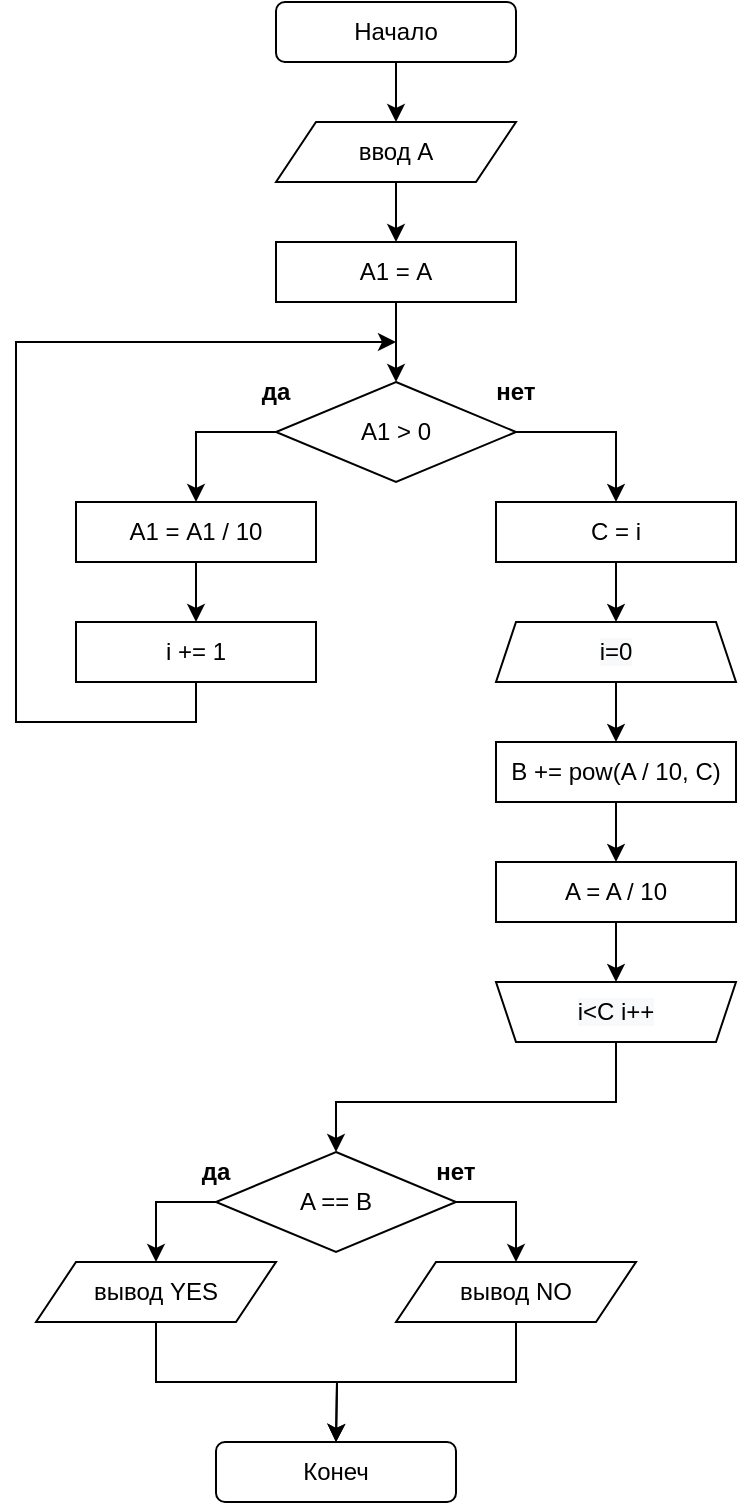 <mxfile version="15.4.3" type="github">
  <diagram id="C5RBs43oDa-KdzZeNtuy" name="Page-1">
    <mxGraphModel dx="1082" dy="729" grid="1" gridSize="10" guides="1" tooltips="1" connect="1" arrows="1" fold="1" page="1" pageScale="1" pageWidth="827" pageHeight="1169" math="0" shadow="0">
      <root>
        <mxCell id="WIyWlLk6GJQsqaUBKTNV-0" />
        <mxCell id="WIyWlLk6GJQsqaUBKTNV-1" parent="WIyWlLk6GJQsqaUBKTNV-0" />
        <mxCell id="N3QGa39hFGseaXj_f3v8-29" value="" style="shape=trapezoid;perimeter=trapezoidPerimeter;whiteSpace=wrap;html=1;fixedSize=1;fontSize=12;strokeWidth=1;size=10;rotation=-180;direction=east;" vertex="1" parent="WIyWlLk6GJQsqaUBKTNV-1">
          <mxGeometry x="270" y="500" width="120" height="30" as="geometry" />
        </mxCell>
        <mxCell id="N3QGa39hFGseaXj_f3v8-2" value="" style="edgeStyle=orthogonalEdgeStyle;rounded=0;orthogonalLoop=1;jettySize=auto;html=1;" edge="1" parent="WIyWlLk6GJQsqaUBKTNV-1" source="N3QGa39hFGseaXj_f3v8-0" target="N3QGa39hFGseaXj_f3v8-1">
          <mxGeometry relative="1" as="geometry" />
        </mxCell>
        <mxCell id="N3QGa39hFGseaXj_f3v8-0" value="Начало" style="rounded=1;whiteSpace=wrap;html=1;" vertex="1" parent="WIyWlLk6GJQsqaUBKTNV-1">
          <mxGeometry x="160" y="10" width="120" height="30" as="geometry" />
        </mxCell>
        <mxCell id="N3QGa39hFGseaXj_f3v8-5" value="" style="edgeStyle=orthogonalEdgeStyle;rounded=0;orthogonalLoop=1;jettySize=auto;html=1;" edge="1" parent="WIyWlLk6GJQsqaUBKTNV-1" source="N3QGa39hFGseaXj_f3v8-1" target="N3QGa39hFGseaXj_f3v8-3">
          <mxGeometry relative="1" as="geometry" />
        </mxCell>
        <mxCell id="N3QGa39hFGseaXj_f3v8-1" value="ввод А" style="shape=parallelogram;perimeter=parallelogramPerimeter;whiteSpace=wrap;html=1;fixedSize=1;" vertex="1" parent="WIyWlLk6GJQsqaUBKTNV-1">
          <mxGeometry x="160" y="70" width="120" height="30" as="geometry" />
        </mxCell>
        <mxCell id="N3QGa39hFGseaXj_f3v8-9" value="" style="edgeStyle=orthogonalEdgeStyle;rounded=0;orthogonalLoop=1;jettySize=auto;html=1;" edge="1" parent="WIyWlLk6GJQsqaUBKTNV-1" source="N3QGa39hFGseaXj_f3v8-3" target="N3QGa39hFGseaXj_f3v8-6">
          <mxGeometry relative="1" as="geometry" />
        </mxCell>
        <mxCell id="N3QGa39hFGseaXj_f3v8-3" value="А1 = А" style="rounded=0;whiteSpace=wrap;html=1;" vertex="1" parent="WIyWlLk6GJQsqaUBKTNV-1">
          <mxGeometry x="160" y="130" width="120" height="30" as="geometry" />
        </mxCell>
        <mxCell id="N3QGa39hFGseaXj_f3v8-6" value="A1 &amp;gt; 0" style="rhombus;whiteSpace=wrap;html=1;" vertex="1" parent="WIyWlLk6GJQsqaUBKTNV-1">
          <mxGeometry x="160" y="200" width="120" height="50" as="geometry" />
        </mxCell>
        <mxCell id="N3QGa39hFGseaXj_f3v8-8" value="" style="endArrow=classic;html=1;rounded=0;edgeStyle=orthogonalEdgeStyle;exitX=0;exitY=0.5;exitDx=0;exitDy=0;entryX=0.5;entryY=0;entryDx=0;entryDy=0;" edge="1" parent="WIyWlLk6GJQsqaUBKTNV-1" source="N3QGa39hFGseaXj_f3v8-6" target="N3QGa39hFGseaXj_f3v8-12">
          <mxGeometry width="50" height="50" relative="1" as="geometry">
            <mxPoint x="130" y="320" as="sourcePoint" />
            <mxPoint x="80" y="170" as="targetPoint" />
          </mxGeometry>
        </mxCell>
        <mxCell id="N3QGa39hFGseaXj_f3v8-10" value="&lt;font style=&quot;font-size: 12px&quot;&gt;&lt;b&gt;нет&lt;/b&gt;&lt;/font&gt;" style="text;html=1;strokeColor=none;fillColor=none;align=center;verticalAlign=middle;whiteSpace=wrap;rounded=0;strokeWidth=5;" vertex="1" parent="WIyWlLk6GJQsqaUBKTNV-1">
          <mxGeometry x="250" y="190" width="60" height="30" as="geometry" />
        </mxCell>
        <mxCell id="N3QGa39hFGseaXj_f3v8-14" value="" style="edgeStyle=orthogonalEdgeStyle;rounded=0;orthogonalLoop=1;jettySize=auto;html=1;fontSize=12;" edge="1" parent="WIyWlLk6GJQsqaUBKTNV-1" source="N3QGa39hFGseaXj_f3v8-12" target="N3QGa39hFGseaXj_f3v8-13">
          <mxGeometry relative="1" as="geometry" />
        </mxCell>
        <mxCell id="N3QGa39hFGseaXj_f3v8-12" value="А1 = А1 / 10" style="rounded=0;whiteSpace=wrap;html=1;fontSize=12;strokeWidth=1;" vertex="1" parent="WIyWlLk6GJQsqaUBKTNV-1">
          <mxGeometry x="60" y="260" width="120" height="30" as="geometry" />
        </mxCell>
        <mxCell id="N3QGa39hFGseaXj_f3v8-13" value="i += 1" style="rounded=0;whiteSpace=wrap;html=1;fontSize=12;strokeWidth=1;" vertex="1" parent="WIyWlLk6GJQsqaUBKTNV-1">
          <mxGeometry x="60" y="320" width="120" height="30" as="geometry" />
        </mxCell>
        <mxCell id="N3QGa39hFGseaXj_f3v8-15" value="&lt;font style=&quot;font-size: 12px&quot;&gt;&lt;b&gt;да&lt;/b&gt;&lt;/font&gt;" style="text;html=1;strokeColor=none;fillColor=none;align=center;verticalAlign=middle;whiteSpace=wrap;rounded=0;strokeWidth=5;" vertex="1" parent="WIyWlLk6GJQsqaUBKTNV-1">
          <mxGeometry x="130" y="190" width="60" height="30" as="geometry" />
        </mxCell>
        <mxCell id="N3QGa39hFGseaXj_f3v8-17" value="" style="endArrow=classic;html=1;rounded=0;fontSize=12;edgeStyle=orthogonalEdgeStyle;exitX=0.5;exitY=1;exitDx=0;exitDy=0;" edge="1" parent="WIyWlLk6GJQsqaUBKTNV-1" source="N3QGa39hFGseaXj_f3v8-13">
          <mxGeometry width="50" height="50" relative="1" as="geometry">
            <mxPoint x="360" y="300" as="sourcePoint" />
            <mxPoint x="220" y="180" as="targetPoint" />
            <Array as="points">
              <mxPoint x="120" y="370" />
              <mxPoint x="30" y="370" />
              <mxPoint x="30" y="180" />
            </Array>
          </mxGeometry>
        </mxCell>
        <mxCell id="N3QGa39hFGseaXj_f3v8-19" value="" style="endArrow=classic;html=1;rounded=0;fontSize=12;edgeStyle=orthogonalEdgeStyle;exitX=1;exitY=0.5;exitDx=0;exitDy=0;entryX=0.5;entryY=0;entryDx=0;entryDy=0;" edge="1" parent="WIyWlLk6GJQsqaUBKTNV-1" source="N3QGa39hFGseaXj_f3v8-6" target="N3QGa39hFGseaXj_f3v8-20">
          <mxGeometry width="50" height="50" relative="1" as="geometry">
            <mxPoint x="340" y="300" as="sourcePoint" />
            <mxPoint x="330" y="330" as="targetPoint" />
          </mxGeometry>
        </mxCell>
        <mxCell id="N3QGa39hFGseaXj_f3v8-22" value="" style="edgeStyle=orthogonalEdgeStyle;rounded=0;orthogonalLoop=1;jettySize=auto;html=1;fontSize=12;entryX=0.5;entryY=0;entryDx=0;entryDy=0;" edge="1" parent="WIyWlLk6GJQsqaUBKTNV-1" source="N3QGa39hFGseaXj_f3v8-20" target="N3QGa39hFGseaXj_f3v8-24">
          <mxGeometry relative="1" as="geometry" />
        </mxCell>
        <mxCell id="N3QGa39hFGseaXj_f3v8-20" value="С = i" style="rounded=0;whiteSpace=wrap;html=1;" vertex="1" parent="WIyWlLk6GJQsqaUBKTNV-1">
          <mxGeometry x="270" y="260" width="120" height="30" as="geometry" />
        </mxCell>
        <mxCell id="N3QGa39hFGseaXj_f3v8-26" value="" style="edgeStyle=orthogonalEdgeStyle;rounded=0;orthogonalLoop=1;jettySize=auto;html=1;fontSize=12;" edge="1" parent="WIyWlLk6GJQsqaUBKTNV-1" source="N3QGa39hFGseaXj_f3v8-24" target="N3QGa39hFGseaXj_f3v8-25">
          <mxGeometry relative="1" as="geometry" />
        </mxCell>
        <mxCell id="N3QGa39hFGseaXj_f3v8-24" value="&lt;span style=&quot;color: rgb(0 , 0 , 0) ; font-family: &amp;#34;helvetica&amp;#34; ; font-size: 12px ; font-style: normal ; font-weight: 400 ; letter-spacing: normal ; text-align: center ; text-indent: 0px ; text-transform: none ; word-spacing: 0px ; background-color: rgb(248 , 249 , 250) ; display: inline ; float: none&quot;&gt;i=0&lt;/span&gt;" style="shape=trapezoid;perimeter=trapezoidPerimeter;whiteSpace=wrap;html=1;fixedSize=1;fontSize=12;strokeWidth=1;size=10;" vertex="1" parent="WIyWlLk6GJQsqaUBKTNV-1">
          <mxGeometry x="270" y="320" width="120" height="30" as="geometry" />
        </mxCell>
        <mxCell id="N3QGa39hFGseaXj_f3v8-28" value="" style="edgeStyle=orthogonalEdgeStyle;rounded=0;orthogonalLoop=1;jettySize=auto;html=1;fontSize=12;" edge="1" parent="WIyWlLk6GJQsqaUBKTNV-1" source="N3QGa39hFGseaXj_f3v8-25" target="N3QGa39hFGseaXj_f3v8-27">
          <mxGeometry relative="1" as="geometry" />
        </mxCell>
        <mxCell id="N3QGa39hFGseaXj_f3v8-25" value="B += pow(A / 10, C)" style="rounded=0;whiteSpace=wrap;html=1;" vertex="1" parent="WIyWlLk6GJQsqaUBKTNV-1">
          <mxGeometry x="270" y="380" width="120" height="30" as="geometry" />
        </mxCell>
        <mxCell id="N3QGa39hFGseaXj_f3v8-32" value="" style="edgeStyle=orthogonalEdgeStyle;rounded=0;orthogonalLoop=1;jettySize=auto;html=1;fontSize=12;" edge="1" parent="WIyWlLk6GJQsqaUBKTNV-1" source="N3QGa39hFGseaXj_f3v8-27" target="N3QGa39hFGseaXj_f3v8-31">
          <mxGeometry relative="1" as="geometry" />
        </mxCell>
        <mxCell id="N3QGa39hFGseaXj_f3v8-27" value="A = A / 10" style="rounded=0;whiteSpace=wrap;html=1;" vertex="1" parent="WIyWlLk6GJQsqaUBKTNV-1">
          <mxGeometry x="270" y="440" width="120" height="30" as="geometry" />
        </mxCell>
        <mxCell id="N3QGa39hFGseaXj_f3v8-31" value="&#xa;&#xa;&lt;span style=&quot;color: rgb(0, 0, 0); font-family: helvetica; font-size: 12px; font-style: normal; font-weight: 400; letter-spacing: normal; text-align: center; text-indent: 0px; text-transform: none; word-spacing: 0px; background-color: rgb(248, 249, 250); display: inline; float: none;&quot;&gt;i&amp;lt;C i++&lt;/span&gt;&#xa;&#xa;" style="text;html=1;strokeColor=none;fillColor=none;align=center;verticalAlign=middle;whiteSpace=wrap;rounded=0;fontSize=12;" vertex="1" parent="WIyWlLk6GJQsqaUBKTNV-1">
          <mxGeometry x="300" y="500" width="60" height="30" as="geometry" />
        </mxCell>
        <mxCell id="N3QGa39hFGseaXj_f3v8-33" value="" style="endArrow=classic;html=1;rounded=0;fontSize=12;edgeStyle=orthogonalEdgeStyle;exitX=0.5;exitY=1;exitDx=0;exitDy=0;entryX=0.5;entryY=0;entryDx=0;entryDy=0;" edge="1" parent="WIyWlLk6GJQsqaUBKTNV-1" source="N3QGa39hFGseaXj_f3v8-31" target="N3QGa39hFGseaXj_f3v8-35">
          <mxGeometry width="50" height="50" relative="1" as="geometry">
            <mxPoint x="340" y="550" as="sourcePoint" />
            <mxPoint x="190" y="590" as="targetPoint" />
            <Array as="points">
              <mxPoint x="330" y="560" />
              <mxPoint x="190" y="560" />
            </Array>
          </mxGeometry>
        </mxCell>
        <mxCell id="N3QGa39hFGseaXj_f3v8-35" value="A == B" style="rhombus;whiteSpace=wrap;html=1;" vertex="1" parent="WIyWlLk6GJQsqaUBKTNV-1">
          <mxGeometry x="130" y="585" width="120" height="50" as="geometry" />
        </mxCell>
        <mxCell id="N3QGa39hFGseaXj_f3v8-37" value="вывод NO" style="shape=parallelogram;perimeter=parallelogramPerimeter;whiteSpace=wrap;html=1;fixedSize=1;" vertex="1" parent="WIyWlLk6GJQsqaUBKTNV-1">
          <mxGeometry x="220" y="640" width="120" height="30" as="geometry" />
        </mxCell>
        <mxCell id="N3QGa39hFGseaXj_f3v8-39" value="" style="endArrow=classic;html=1;rounded=0;fontSize=12;edgeStyle=orthogonalEdgeStyle;exitX=1;exitY=0.5;exitDx=0;exitDy=0;entryX=0.5;entryY=0;entryDx=0;entryDy=0;" edge="1" parent="WIyWlLk6GJQsqaUBKTNV-1" source="N3QGa39hFGseaXj_f3v8-35" target="N3QGa39hFGseaXj_f3v8-37">
          <mxGeometry width="50" height="50" relative="1" as="geometry">
            <mxPoint x="260" y="620" as="sourcePoint" />
            <mxPoint x="270" y="560" as="targetPoint" />
          </mxGeometry>
        </mxCell>
        <mxCell id="N3QGa39hFGseaXj_f3v8-40" value="" style="endArrow=classic;html=1;rounded=0;fontSize=12;edgeStyle=orthogonalEdgeStyle;exitX=0;exitY=0.5;exitDx=0;exitDy=0;entryX=0.5;entryY=0;entryDx=0;entryDy=0;" edge="1" parent="WIyWlLk6GJQsqaUBKTNV-1" source="N3QGa39hFGseaXj_f3v8-35" target="N3QGa39hFGseaXj_f3v8-41">
          <mxGeometry width="50" height="50" relative="1" as="geometry">
            <mxPoint x="220" y="610" as="sourcePoint" />
            <mxPoint x="100" y="640" as="targetPoint" />
          </mxGeometry>
        </mxCell>
        <mxCell id="N3QGa39hFGseaXj_f3v8-41" value="вывод YES" style="shape=parallelogram;perimeter=parallelogramPerimeter;whiteSpace=wrap;html=1;fixedSize=1;" vertex="1" parent="WIyWlLk6GJQsqaUBKTNV-1">
          <mxGeometry x="40" y="640" width="120" height="30" as="geometry" />
        </mxCell>
        <mxCell id="N3QGa39hFGseaXj_f3v8-42" value="&lt;font style=&quot;font-size: 12px&quot;&gt;&lt;b&gt;нет&lt;/b&gt;&lt;/font&gt;" style="text;html=1;strokeColor=none;fillColor=none;align=center;verticalAlign=middle;whiteSpace=wrap;rounded=0;strokeWidth=5;" vertex="1" parent="WIyWlLk6GJQsqaUBKTNV-1">
          <mxGeometry x="220" y="580" width="60" height="30" as="geometry" />
        </mxCell>
        <mxCell id="N3QGa39hFGseaXj_f3v8-43" value="&lt;font style=&quot;font-size: 12px&quot;&gt;&lt;b&gt;да&lt;/b&gt;&lt;/font&gt;" style="text;html=1;strokeColor=none;fillColor=none;align=center;verticalAlign=middle;whiteSpace=wrap;rounded=0;strokeWidth=5;" vertex="1" parent="WIyWlLk6GJQsqaUBKTNV-1">
          <mxGeometry x="100" y="580" width="60" height="30" as="geometry" />
        </mxCell>
        <mxCell id="N3QGa39hFGseaXj_f3v8-44" value="" style="endArrow=classic;html=1;rounded=0;fontSize=12;edgeStyle=orthogonalEdgeStyle;exitX=0.5;exitY=1;exitDx=0;exitDy=0;" edge="1" parent="WIyWlLk6GJQsqaUBKTNV-1" source="N3QGa39hFGseaXj_f3v8-37">
          <mxGeometry width="50" height="50" relative="1" as="geometry">
            <mxPoint x="220" y="610" as="sourcePoint" />
            <mxPoint x="190" y="730" as="targetPoint" />
          </mxGeometry>
        </mxCell>
        <mxCell id="N3QGa39hFGseaXj_f3v8-45" value="" style="endArrow=classic;html=1;rounded=0;fontSize=12;edgeStyle=orthogonalEdgeStyle;exitX=0.5;exitY=1;exitDx=0;exitDy=0;" edge="1" parent="WIyWlLk6GJQsqaUBKTNV-1" source="N3QGa39hFGseaXj_f3v8-41">
          <mxGeometry width="50" height="50" relative="1" as="geometry">
            <mxPoint x="220" y="610" as="sourcePoint" />
            <mxPoint x="190" y="730" as="targetPoint" />
          </mxGeometry>
        </mxCell>
        <mxCell id="N3QGa39hFGseaXj_f3v8-46" value="Конеч" style="rounded=1;whiteSpace=wrap;html=1;" vertex="1" parent="WIyWlLk6GJQsqaUBKTNV-1">
          <mxGeometry x="130" y="730" width="120" height="30" as="geometry" />
        </mxCell>
      </root>
    </mxGraphModel>
  </diagram>
</mxfile>
